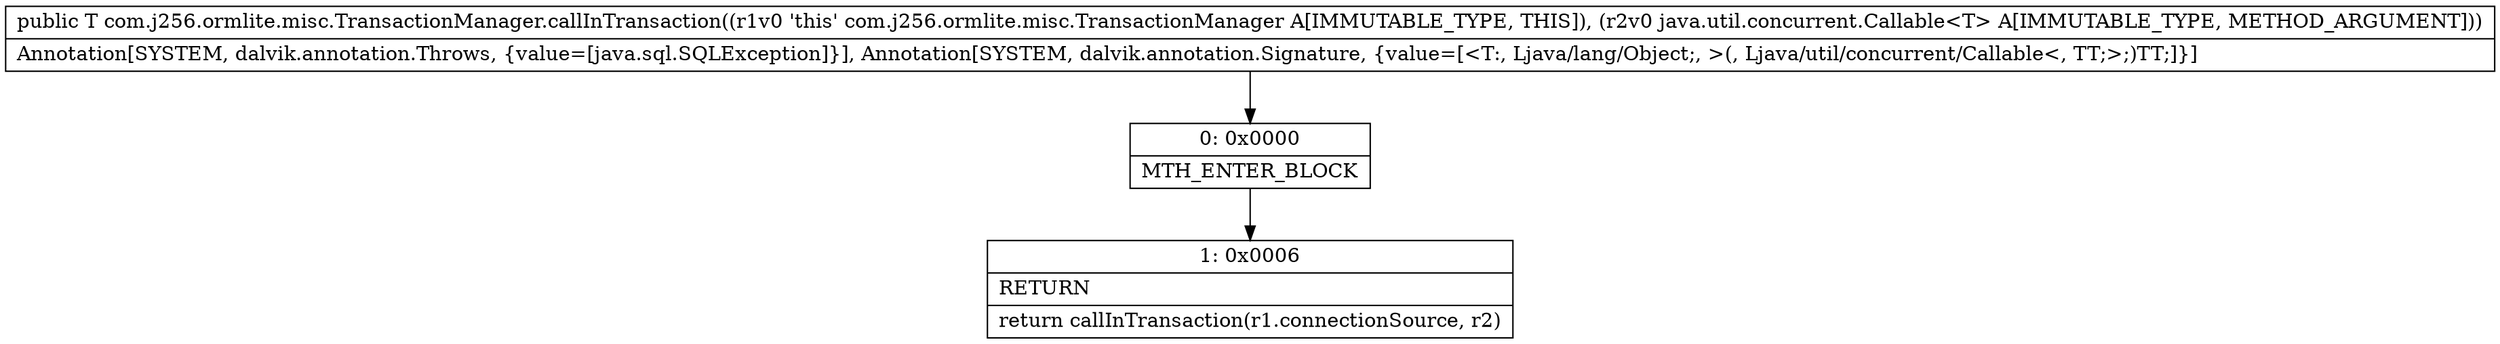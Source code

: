 digraph "CFG forcom.j256.ormlite.misc.TransactionManager.callInTransaction(Ljava\/util\/concurrent\/Callable;)Ljava\/lang\/Object;" {
Node_0 [shape=record,label="{0\:\ 0x0000|MTH_ENTER_BLOCK\l}"];
Node_1 [shape=record,label="{1\:\ 0x0006|RETURN\l|return callInTransaction(r1.connectionSource, r2)\l}"];
MethodNode[shape=record,label="{public T com.j256.ormlite.misc.TransactionManager.callInTransaction((r1v0 'this' com.j256.ormlite.misc.TransactionManager A[IMMUTABLE_TYPE, THIS]), (r2v0 java.util.concurrent.Callable\<T\> A[IMMUTABLE_TYPE, METHOD_ARGUMENT]))  | Annotation[SYSTEM, dalvik.annotation.Throws, \{value=[java.sql.SQLException]\}], Annotation[SYSTEM, dalvik.annotation.Signature, \{value=[\<T:, Ljava\/lang\/Object;, \>(, Ljava\/util\/concurrent\/Callable\<, TT;\>;)TT;]\}]\l}"];
MethodNode -> Node_0;
Node_0 -> Node_1;
}

